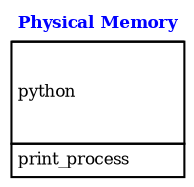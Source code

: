 digraph memory {
	graph [rankdir=RL ranksep=1.5]
	node [fontsize=8 height=0.2 margin="0.02 0.02" shape=none width=0.4]
	edge [arrowsize=0.4]
	physmem [label=<<table border="0.1" cellborder="1" cellspacing="0"><TR><TD sides="b"><B><font color="blue">Physical Memory</font></B></TD></TR><tr><td align="left" height="49.152" width="60">python</td></tr><tr><td align="left" height="16.384" width="60">print_process</td></tr></table>>]
}
